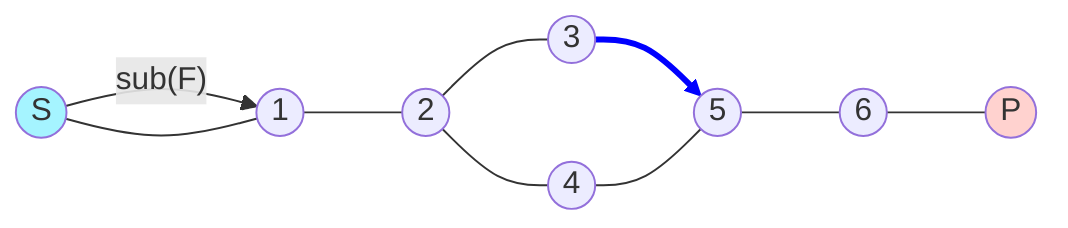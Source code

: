 graph LR
%% Styling
S((S))
1((1))
2((2))
3((3))
4((4))
5((5))
6((6))
P((P))
style S fill:#a5f4ff
style P fill:#ffd2cf

%% Annotations
S -->|"sub(F)"| 1

%% Basic graph layout
S --- 1
1 --- 2
2 --- 3
2 --- 4
3 --> 5
4 --- 5
5 --- 6
6 --- P

%% Link styles
linkStyle 5 fill:none,stroke-width:3px,stroke:#00f